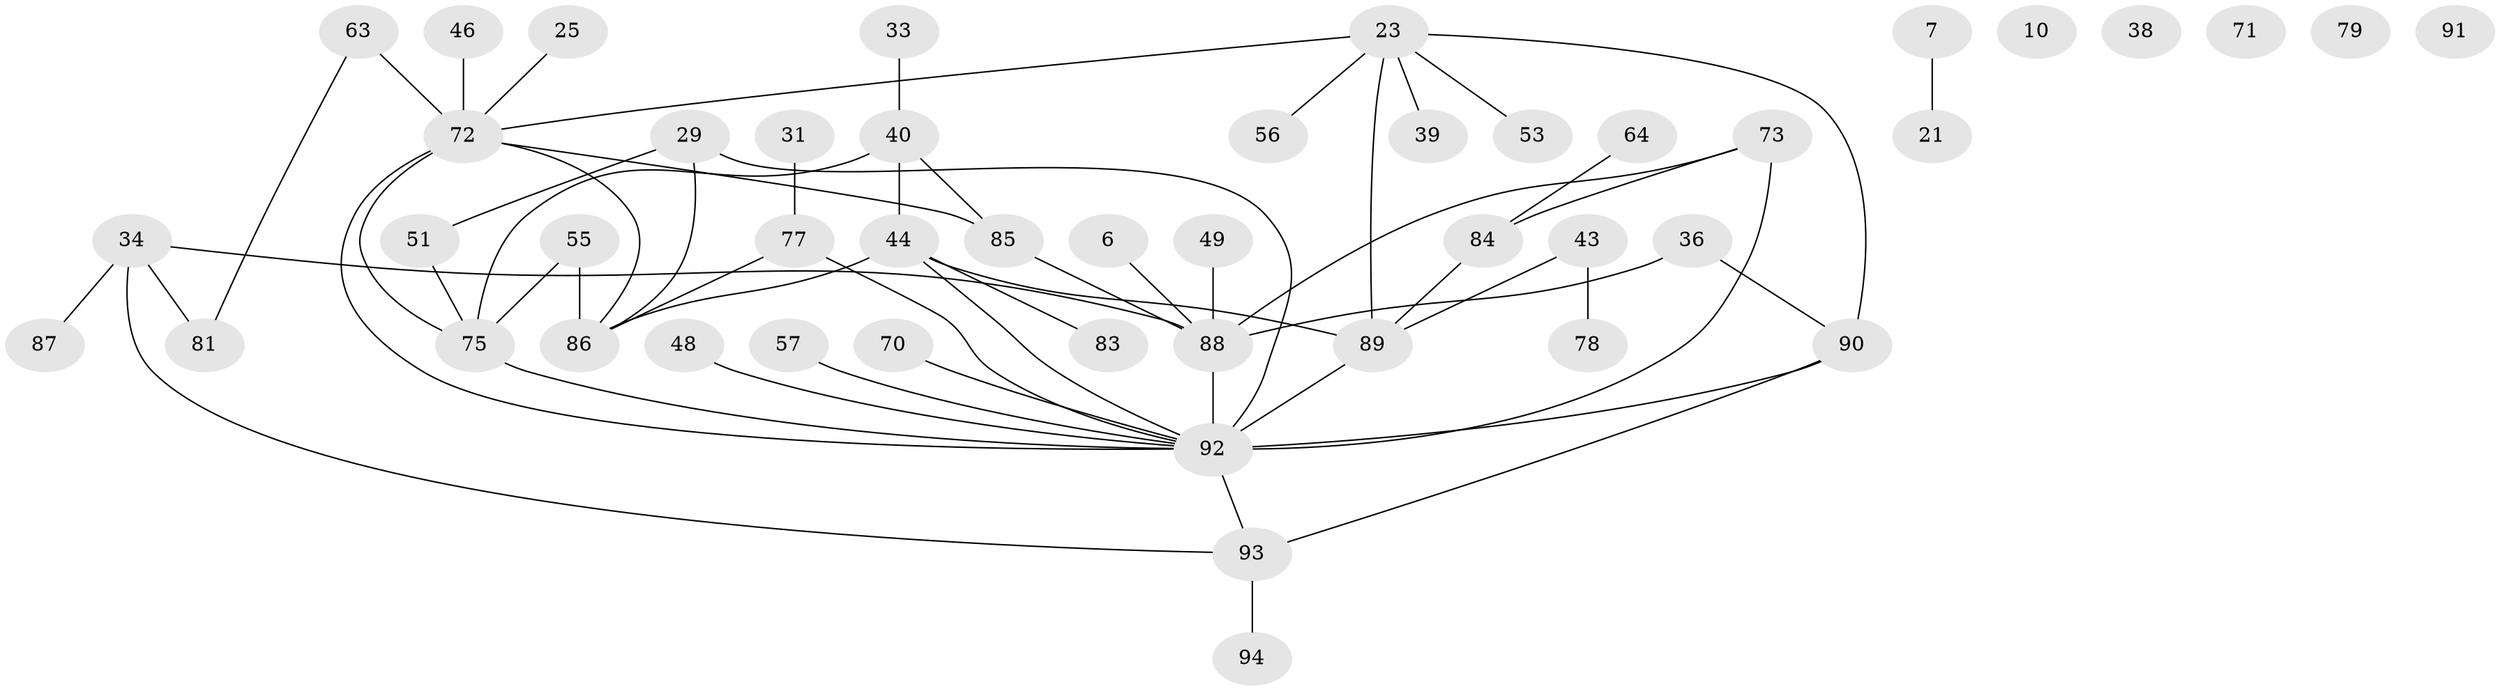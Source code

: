 // original degree distribution, {1: 0.19148936170212766, 2: 0.2127659574468085, 4: 0.2127659574468085, 5: 0.031914893617021274, 0: 0.05319148936170213, 3: 0.2127659574468085, 6: 0.05319148936170213, 7: 0.031914893617021274}
// Generated by graph-tools (version 1.1) at 2025/42/03/04/25 21:42:39]
// undirected, 47 vertices, 58 edges
graph export_dot {
graph [start="1"]
  node [color=gray90,style=filled];
  6;
  7;
  10;
  21;
  23 [super="+13"];
  25;
  29;
  31;
  33;
  34;
  36;
  38;
  39;
  40 [super="+9"];
  43;
  44;
  46;
  48;
  49;
  51;
  53;
  55;
  56;
  57;
  63;
  64;
  70;
  71;
  72 [super="+16+14+42"];
  73 [super="+30+59+65"];
  75 [super="+15+74"];
  77 [super="+62"];
  78;
  79;
  81;
  83;
  84;
  85 [super="+41+60"];
  86 [super="+37"];
  87;
  88 [super="+82"];
  89 [super="+58"];
  90 [super="+69"];
  91;
  92 [super="+68+27+61+80+52"];
  93 [super="+76"];
  94;
  6 -- 88;
  7 -- 21;
  23 -- 39 [weight=2];
  23 -- 53;
  23 -- 56 [weight=2];
  23 -- 89;
  23 -- 90 [weight=2];
  23 -- 72 [weight=2];
  25 -- 72;
  29 -- 51;
  29 -- 92 [weight=2];
  29 -- 86;
  31 -- 77;
  33 -- 40;
  34 -- 81;
  34 -- 87;
  34 -- 93;
  34 -- 88;
  36 -- 88;
  36 -- 90;
  40 -- 44 [weight=2];
  40 -- 85;
  40 -- 75;
  43 -- 78;
  43 -- 89;
  44 -- 83;
  44 -- 86;
  44 -- 92 [weight=2];
  44 -- 89;
  46 -- 72;
  48 -- 92 [weight=2];
  49 -- 88;
  51 -- 75;
  55 -- 75;
  55 -- 86;
  57 -- 92;
  63 -- 72 [weight=2];
  63 -- 81;
  64 -- 84;
  70 -- 92;
  72 -- 86 [weight=3];
  72 -- 85;
  72 -- 75;
  72 -- 92 [weight=4];
  73 -- 92 [weight=5];
  73 -- 84 [weight=2];
  73 -- 88 [weight=2];
  75 -- 92 [weight=2];
  77 -- 86;
  77 -- 92;
  84 -- 89;
  85 -- 88 [weight=2];
  88 -- 92 [weight=2];
  89 -- 92;
  90 -- 92 [weight=4];
  90 -- 93 [weight=2];
  92 -- 93;
  93 -- 94;
}
